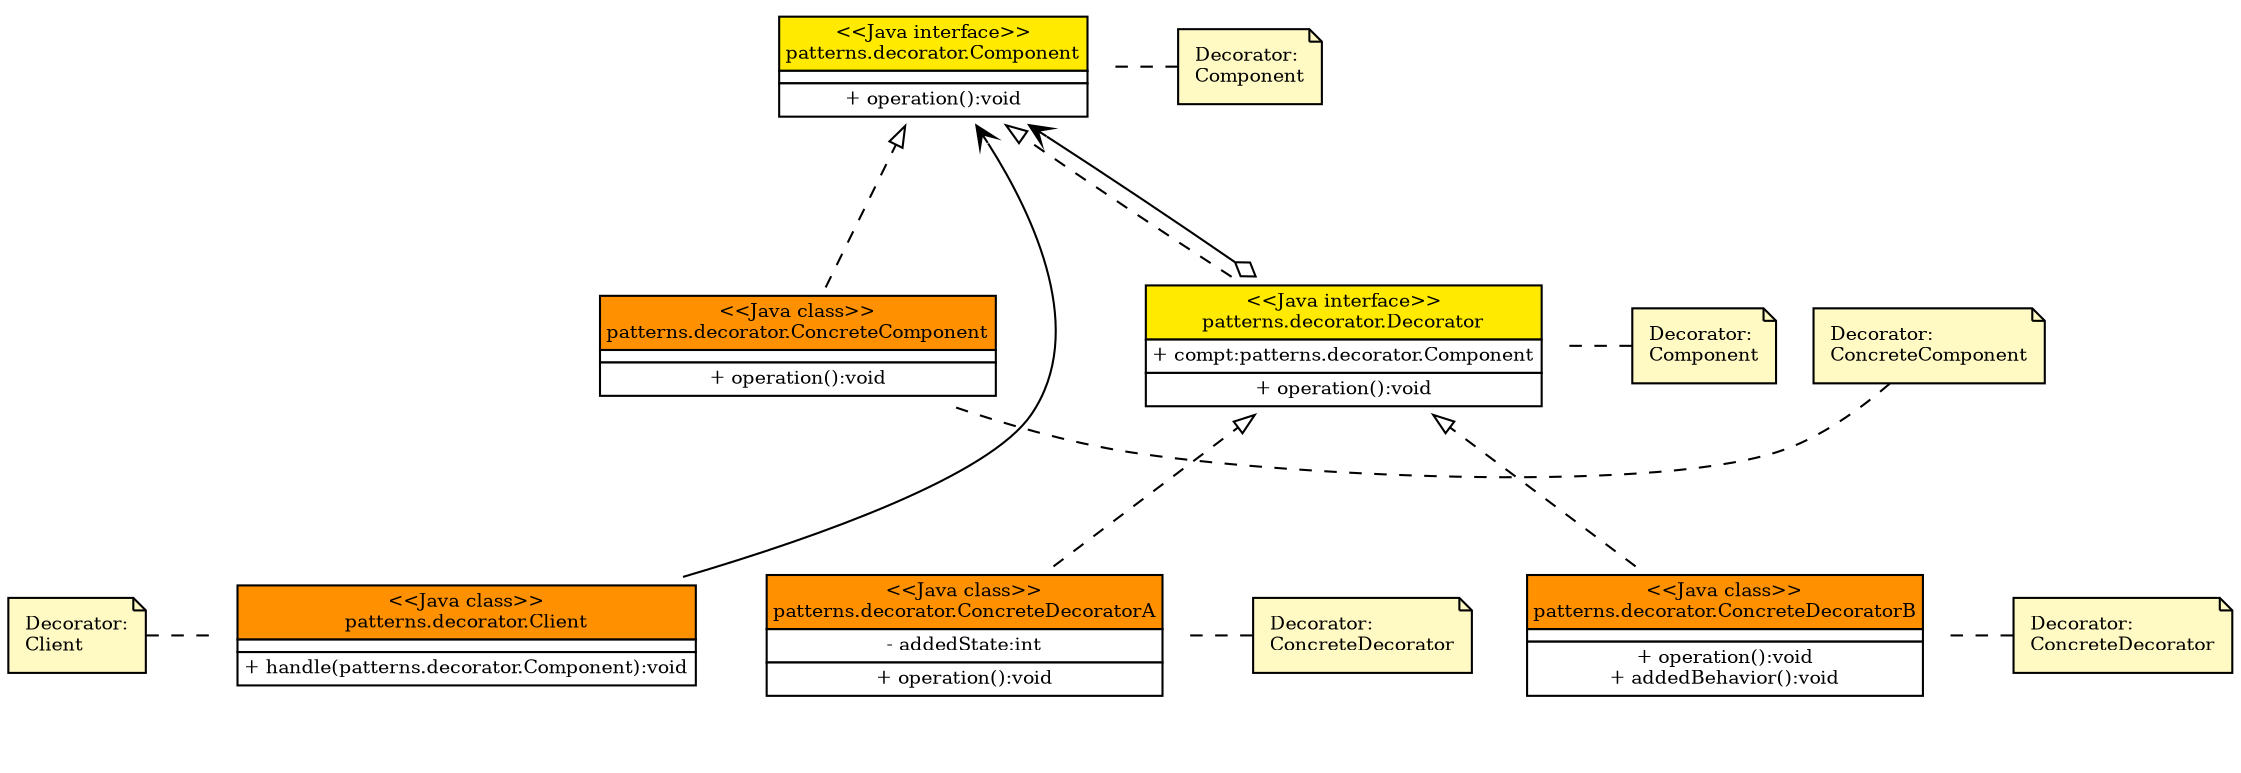 digraph unnamed {

  graph [
    rankdir = "BT";

  ];

  "COMMENT.patterns.decorator.Client" [
    fillcolor = "#FFF9C4";
    fontsize = "9";
    label = "Decorator:\lClient\l";
    shape = "note";
    style = "filled";

  ];

  "patterns.decorator.Client" [
    fontsize = "9";
    label = <<table  border='0'  cellborder='1'  cellspacing='0'>
<tr><td  bgcolor='#FF9100'>
&lt;&lt;Java class&gt;&gt;<br/>
patterns.decorator.Client<br/>

</td>
</tr>
<tr><td  bgcolor='#FFFFFF'>

</td>
</tr>
<tr><td  bgcolor='#FFFFFF'>
+ handle(patterns.decorator.Component):void<br/>
</td>
</tr>
</table>
>;
    shape = "plaintext";

  ];

  "COMMENT.patterns.decorator.ConcreteComponent" [
    fillcolor = "#FFF9C4";
    fontsize = "9";
    label = "Decorator:\lConcreteComponent\l";
    shape = "note";
    style = "filled";

  ];

  "patterns.decorator.ConcreteComponent" [
    fontsize = "9";
    label = <<table  border='0'  cellborder='1'  cellspacing='0'>
<tr><td  bgcolor='#FF9100'>
&lt;&lt;Java class&gt;&gt;<br/>
patterns.decorator.ConcreteComponent<br/>

</td>
</tr>
<tr><td  bgcolor='#FFFFFF'>

</td>
</tr>
<tr><td  bgcolor='#FFFFFF'>
+ operation():void<br/>
</td>
</tr>
</table>
>;
    shape = "plaintext";

  ];

  "COMMENT.patterns.decorator.ConcreteDecoratorA" [
    fillcolor = "#FFF9C4";
    fontsize = "9";
    label = "Decorator:\lConcreteDecorator\l";
    shape = "note";
    style = "filled";

  ];

  "patterns.decorator.ConcreteDecoratorA" [
    fontsize = "9";
    label = <<table  border='0'  cellborder='1'  cellspacing='0'>
<tr><td  bgcolor='#FF9100'>
&lt;&lt;Java class&gt;&gt;<br/>
patterns.decorator.ConcreteDecoratorA<br/>

</td>
</tr>
<tr><td  bgcolor='#FFFFFF'>
- addedState:int<br/>
</td>
</tr>
<tr><td  bgcolor='#FFFFFF'>
+ operation():void<br/>
</td>
</tr>
</table>
>;
    shape = "plaintext";

  ];

  "COMMENT.patterns.decorator.ConcreteDecoratorB" [
    fillcolor = "#FFF9C4";
    fontsize = "9";
    label = "Decorator:\lConcreteDecorator\l";
    shape = "note";
    style = "filled";

  ];

  "patterns.decorator.ConcreteDecoratorB" [
    fontsize = "9";
    label = <<table  border='0'  cellborder='1'  cellspacing='0'>
<tr><td  bgcolor='#FF9100'>
&lt;&lt;Java class&gt;&gt;<br/>
patterns.decorator.ConcreteDecoratorB<br/>

</td>
</tr>
<tr><td  bgcolor='#FFFFFF'>

</td>
</tr>
<tr><td  bgcolor='#FFFFFF'>
+ operation():void<br/>+ addedBehavior():void<br/>
</td>
</tr>
</table>
>;
    shape = "plaintext";

  ];

  "COMMENT.patterns.decorator.Component" [
    fillcolor = "#FFF9C4";
    fontsize = "9";
    label = "Decorator:\lComponent\l";
    shape = "note";
    style = "filled";

  ];

  "patterns.decorator.Component" [
    fontsize = "9";
    label = <<table  border='0'  cellborder='1'  cellspacing='0'>
<tr><td  bgcolor='#FFEA00'>
&lt;&lt;Java interface&gt;&gt;<br/>
patterns.decorator.Component<br/>

</td>
</tr>
<tr><td  bgcolor='#FFFFFF'>

</td>
</tr>
<tr><td  bgcolor='#FFFFFF'>
+ operation():void<br/>
</td>
</tr>
</table>
>;
    shape = "plaintext";

  ];

  "COMMENT.patterns.decorator.Decorator" [
    fillcolor = "#FFF9C4";
    fontsize = "9";
    label = "Decorator:\lComponent\l";
    shape = "note";
    style = "filled";

  ];

  "patterns.decorator.Decorator" [
    fontsize = "9";
    label = <<table  border='0'  cellborder='1'  cellspacing='0'>
<tr><td  bgcolor='#FFEA00'>
&lt;&lt;Java interface&gt;&gt;<br/>
patterns.decorator.Decorator<br/>

</td>
</tr>
<tr><td  bgcolor='#FFFFFF'>
+ compt:patterns.decorator.Component<br/>
</td>
</tr>
<tr><td  bgcolor='#FFFFFF'>
+ operation():void<br/>
</td>
</tr>
</table>
>;
    shape = "plaintext";

  ];

  "COMMENT.patterns.decorator.Client" -> "patterns.decorator.Client" [
    arrowhead = "none";
    constraint = "false";
    fontsize = "9";
    minlen = "2";
    style = "dashed";

  ];

  "patterns.decorator.Client" -> "patterns.decorator.ConcreteComponent" [
    arrowhead = "none";
    arrowtail = "none";
    constraint = "false";
    style = "invisible";

  ];

  "patterns.decorator.Client" -> "patterns.decorator.ConcreteDecoratorA" [
    arrowhead = "none";
    arrowtail = "none";
    constraint = "false";
    style = "invisible";

  ];

  "patterns.decorator.Client" -> "patterns.decorator.ConcreteDecoratorB" [
    arrowhead = "none";
    arrowtail = "none";
    constraint = "false";
    style = "invisible";

  ];

  "patterns.decorator.Client" -> "patterns.decorator.Component" [
    arrowhead = "vee";
    arrowtail = "empty";
    constraint = "false";
    fontsize = "9";
    minlen = "2";

  ];

  "COMMENT.patterns.decorator.ConcreteComponent" -> "patterns.decorator.ConcreteComponent" [
    arrowhead = "none";
    constraint = "false";
    fontsize = "9";
    minlen = "2";
    style = "dashed";

  ];

  "patterns.decorator.ConcreteComponent" -> "patterns.decorator.Component" [
    arrowhead = "empty";
    fontsize = "9";
    minlen = "2";
    style = "dashed";

  ];

  "COMMENT.patterns.decorator.ConcreteDecoratorA" -> "patterns.decorator.ConcreteDecoratorA" [
    arrowhead = "none";
    constraint = "false";
    fontsize = "9";
    minlen = "2";
    style = "dashed";

  ];

  "patterns.decorator.ConcreteDecoratorA" -> "patterns.decorator.Decorator" [
    arrowhead = "empty";
    fontsize = "9";
    minlen = "2";
    style = "dashed";

  ];

  "COMMENT.patterns.decorator.ConcreteDecoratorB" -> "patterns.decorator.ConcreteDecoratorB" [
    arrowhead = "none";
    constraint = "false";
    fontsize = "9";
    minlen = "2";
    style = "dashed";

  ];

  "patterns.decorator.ConcreteDecoratorB" -> "patterns.decorator.Decorator" [
    arrowhead = "empty";
    fontsize = "9";
    minlen = "2";
    style = "dashed";

  ];

  "COMMENT.patterns.decorator.Component" -> "patterns.decorator.Component" [
    arrowhead = "none";
    constraint = "false";
    fontsize = "9";
    minlen = "2";
    style = "dashed";

  ];

  "COMMENT.patterns.decorator.Decorator" -> "patterns.decorator.Decorator" [
    arrowhead = "none";
    constraint = "false";
    fontsize = "9";
    minlen = "2";
    style = "dashed";

  ];

  "patterns.decorator.Decorator" -> "patterns.decorator.Component" [
    arrowhead = "empty";
    fontsize = "9";
    minlen = "2";
    style = "dashed";

  ];

  "patterns.decorator.Decorator" -> "patterns.decorator.Component" [
    arrowhead = "vee";
    arrowtail = "odiamond";
    constraint = "false";
    dir = "both";
    fontsize = "9";
    minlen = "2";

  ];

  {
    rank = "same";

    "COMMENT.patterns.decorator.Client";
    "patterns.decorator.Client";
  };
  {
    rank = "same";

    "COMMENT.patterns.decorator.ConcreteComponent";
    "patterns.decorator.ConcreteComponent";
  };
  {
    rank = "same";

    "COMMENT.patterns.decorator.ConcreteDecoratorA";
    "patterns.decorator.ConcreteDecoratorA";
  };
  {
    rank = "same";

    "COMMENT.patterns.decorator.ConcreteDecoratorB";
    "patterns.decorator.ConcreteDecoratorB";
  };
  {
    rank = "same";

    "COMMENT.patterns.decorator.Component";
    "patterns.decorator.Component";
  };
  {
    rank = "same";

    "COMMENT.patterns.decorator.Decorator";
    "patterns.decorator.Decorator";
  };
}
